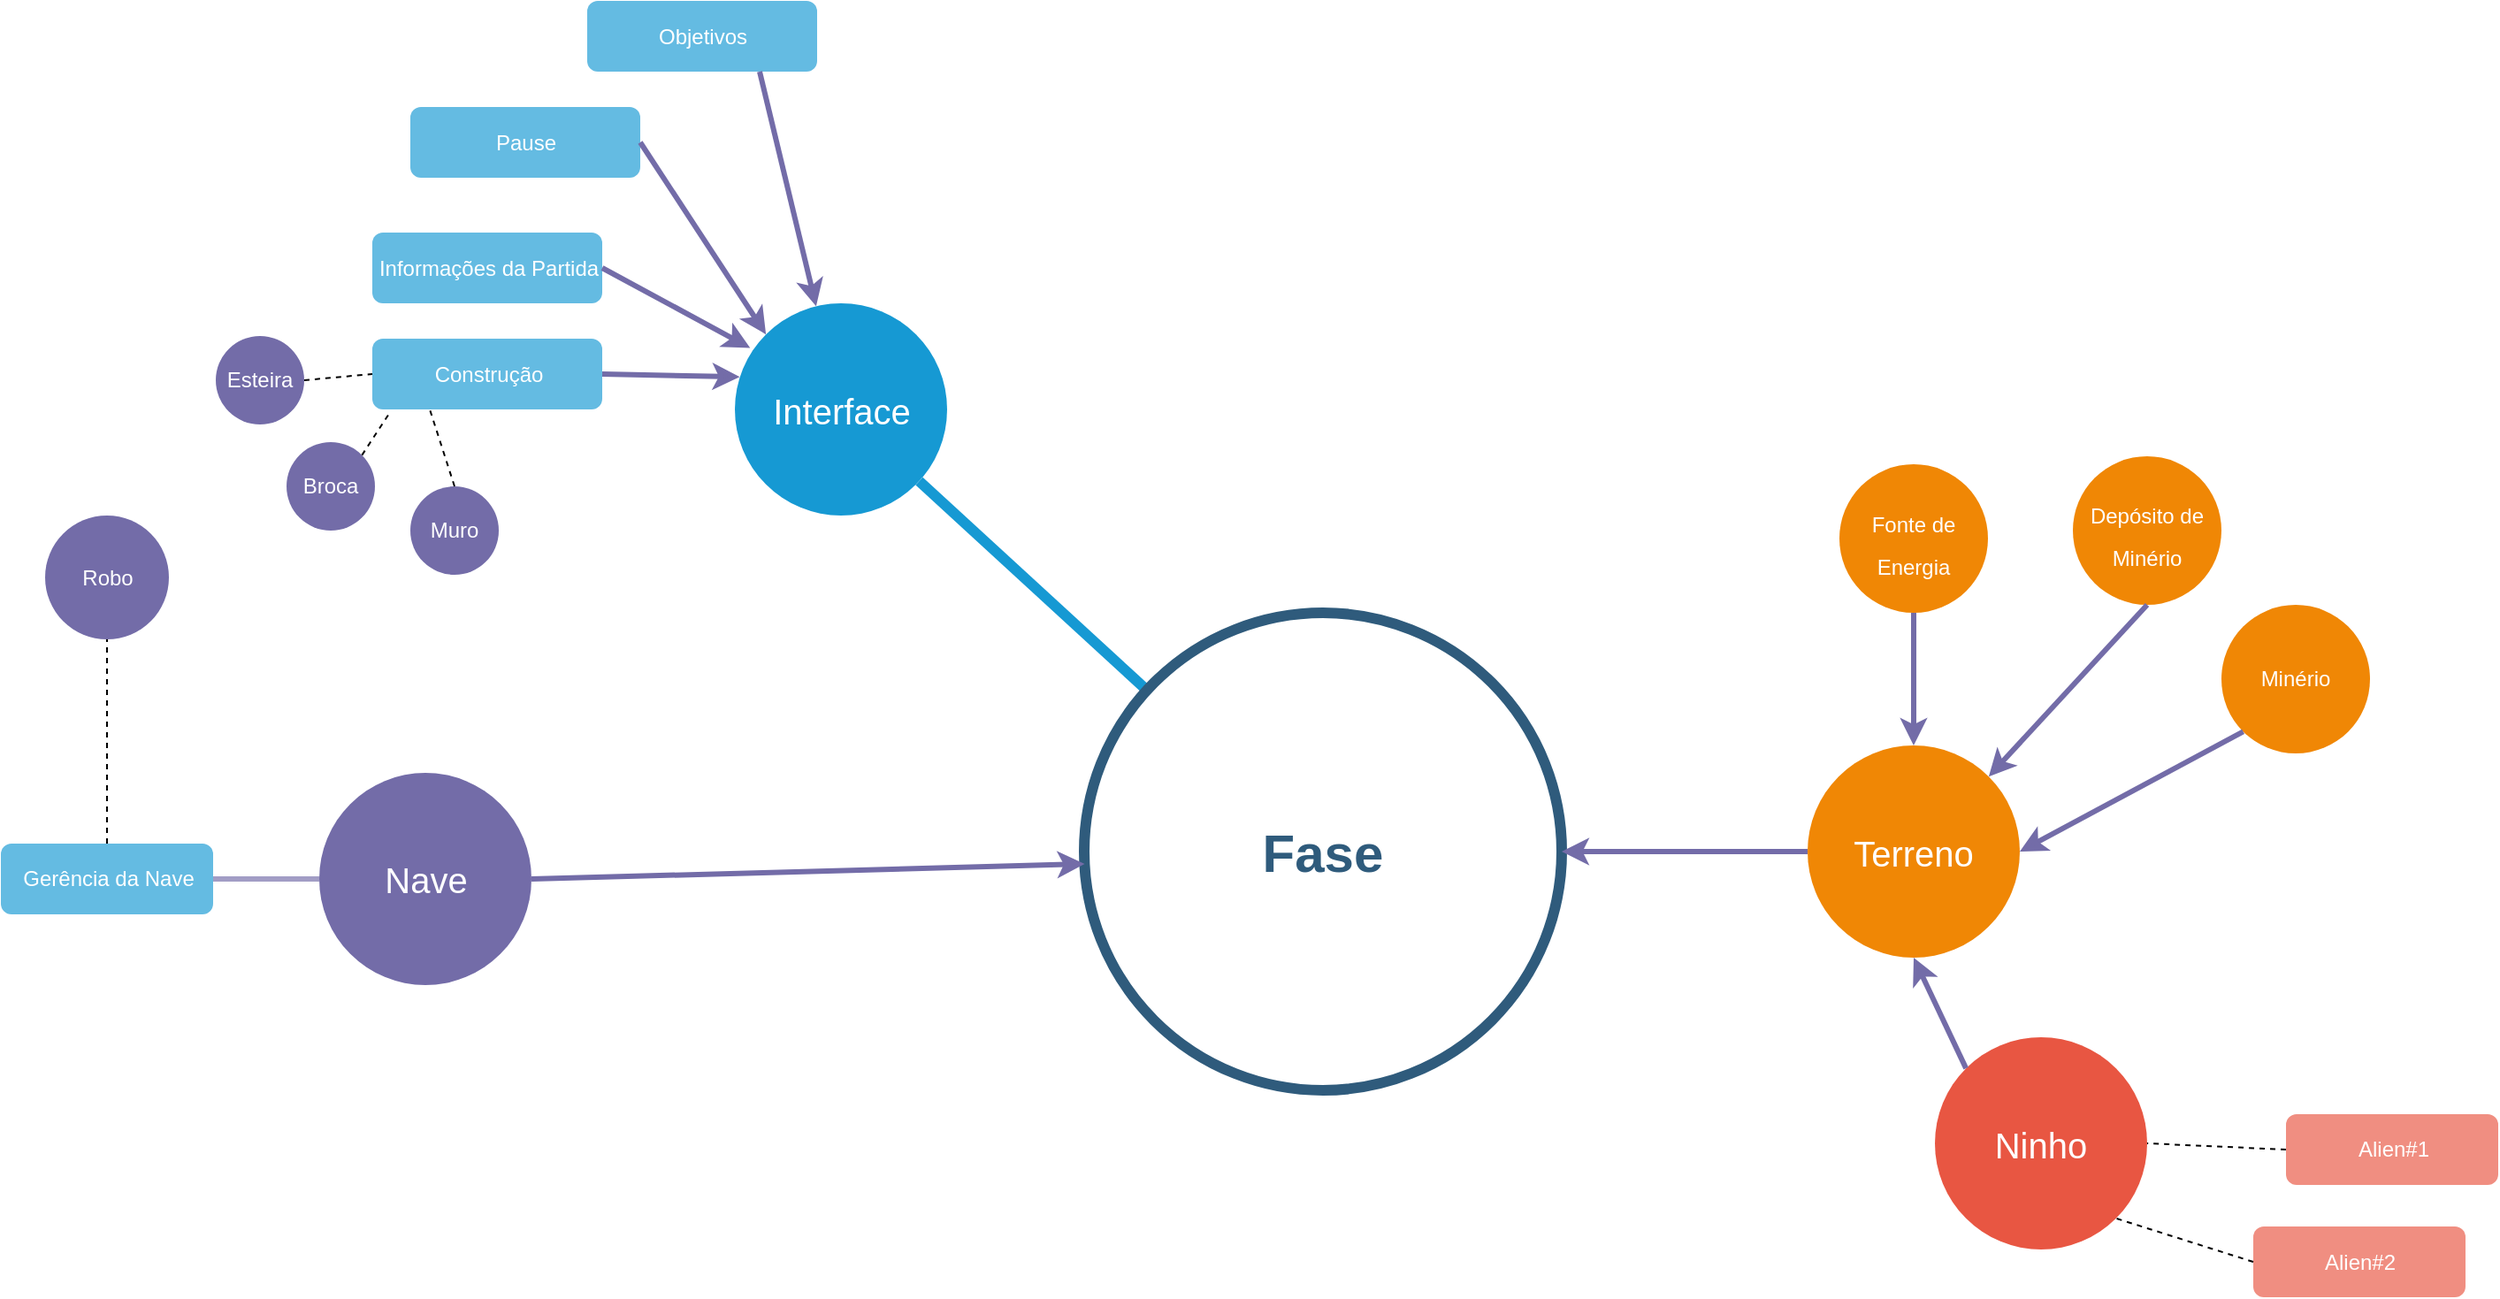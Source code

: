 <mxfile version="11.1.4" type="device"><diagram id="6a731a19-8d31-9384-78a2-239565b7b9f0" name="Page-1"><mxGraphModel dx="1392" dy="865" grid="1" gridSize="10" guides="1" tooltips="1" connect="1" arrows="1" fold="1" page="1" pageScale="1" pageWidth="1169" pageHeight="827" background="#ffffff" math="0" shadow="0"><root><mxCell id="0"/><mxCell id="1" parent="0"/><mxCell id="1350" value="Interface" style="ellipse;whiteSpace=wrap;html=1;shadow=0;fontFamily=Helvetica;fontSize=20;fontColor=#FFFFFF;align=center;strokeWidth=3;fillColor=#1699D3;strokeColor=none;" parent="1" vertex="1"><mxGeometry x="763.5" y="501.5" width="120" height="120" as="geometry"/></mxCell><mxCell id="1356" value="Ninho" style="ellipse;whiteSpace=wrap;html=1;shadow=0;fontFamily=Helvetica;fontSize=20;fontColor=#FFFFFF;align=center;strokeWidth=3;fillColor=#E85642;strokeColor=none;" parent="1" vertex="1"><mxGeometry x="1442" y="916.5" width="120" height="120" as="geometry"/></mxCell><mxCell id="1359" style="endArrow=none;strokeWidth=6;strokeColor=#1699D3;html=1;" parent="1" source="1515" target="1350" edge="1"><mxGeometry relative="1" as="geometry"/></mxCell><mxCell id="1370" value="Construção" style="rounded=1;fillColor=#64BBE2;strokeColor=none;strokeWidth=3;shadow=0;html=1;fontColor=#FFFFFF;" parent="1" vertex="1"><mxGeometry x="558.5" y="521.5" width="130" height="40" as="geometry"/></mxCell><mxCell id="1371" value="Informações da Partida" style="rounded=1;fillColor=#64BBE2;strokeColor=none;strokeWidth=3;shadow=0;html=1;fontColor=#FFFFFF;" parent="1" vertex="1"><mxGeometry x="558.5" y="461.5" width="130" height="40" as="geometry"/></mxCell><mxCell id="1372" value="Pause" style="rounded=1;fillColor=#64BBE2;strokeColor=none;strokeWidth=3;shadow=0;html=1;fontColor=#FFFFFF;" parent="1" vertex="1"><mxGeometry x="580" y="390.5" width="130" height="40" as="geometry"/></mxCell><mxCell id="1498" value="Alien#1" style="rounded=1;fillColor=#f08e81;strokeColor=none;strokeWidth=3;shadow=0;html=1;fontColor=#FFFFFF;" parent="1" vertex="1"><mxGeometry x="1640.5" y="960" width="120" height="40" as="geometry"/></mxCell><mxCell id="1499" value="Alien#2" style="rounded=1;fillColor=#f08e81;strokeColor=none;strokeWidth=3;shadow=0;html=1;fontColor=#FFFFFF;" parent="1" vertex="1"><mxGeometry x="1622" y="1023.5" width="120" height="40" as="geometry"/></mxCell><mxCell id="1515" value="Fase" style="ellipse;whiteSpace=wrap;html=1;shadow=0;fontFamily=Helvetica;fontSize=30;fontColor=#2F5B7C;align=center;strokeColor=#2F5B7C;strokeWidth=6;fillColor=#FFFFFF;fontStyle=1;gradientColor=none;" parent="1" vertex="1"><mxGeometry x="961" y="676.5" width="270" height="270" as="geometry"/></mxCell><mxCell id="1516" value="Nave" style="ellipse;whiteSpace=wrap;html=1;shadow=0;fontFamily=Helvetica;fontSize=20;fontColor=#FFFFFF;align=center;strokeWidth=3;fillColor=#736ca8;strokeColor=none;" parent="1" vertex="1"><mxGeometry x="528.5" y="767" width="120" height="120" as="geometry"/></mxCell><mxCell id="1518" value="Gerência da Nave" style="rounded=1;fillColor=#64BBE2;strokeColor=none;strokeWidth=3;shadow=0;html=1;fontColor=#FFFFFF;" parent="1" vertex="1"><mxGeometry x="348.5" y="807" width="120" height="40" as="geometry"/></mxCell><mxCell id="1530" value="" style="edgeStyle=none;endArrow=none;strokeWidth=3;strokeColor=#A29DC5;html=1;" parent="1" source="1516" target="1518" edge="1"><mxGeometry x="-1498" y="-303.5" width="100" height="100" as="geometry"><mxPoint x="-1498" y="-203.5" as="sourcePoint"/><mxPoint x="-1398" y="-303.5" as="targetPoint"/></mxGeometry></mxCell><mxCell id="Z7HMLS70Rdh6qCjdbLlJ-1542" value="Minério" style="ellipse;whiteSpace=wrap;html=1;shadow=0;fontFamily=Helvetica;fontSize=12;fontColor=#FFFFFF;align=center;strokeWidth=3;fillColor=#F08705;strokeColor=none;" vertex="1" parent="1"><mxGeometry x="1604" y="672" width="84" height="84" as="geometry"/></mxCell><mxCell id="Z7HMLS70Rdh6qCjdbLlJ-1553" value="Robo" style="ellipse;whiteSpace=wrap;html=1;shadow=0;fontFamily=Helvetica;fontSize=12;fontColor=#FFFFFF;align=center;strokeWidth=3;fillColor=#736ca8;strokeColor=none;" vertex="1" parent="1"><mxGeometry x="373.5" y="621.5" width="70" height="70" as="geometry"/></mxCell><mxCell id="Z7HMLS70Rdh6qCjdbLlJ-1554" value="Esteira" style="ellipse;whiteSpace=wrap;html=1;shadow=0;fontFamily=Helvetica;fontSize=12;fontColor=#FFFFFF;align=center;strokeWidth=3;fillColor=#736ca8;strokeColor=none;" vertex="1" parent="1"><mxGeometry x="470" y="520" width="50" height="50" as="geometry"/></mxCell><mxCell id="Z7HMLS70Rdh6qCjdbLlJ-1556" value="Broca" style="ellipse;whiteSpace=wrap;html=1;shadow=0;fontFamily=Helvetica;fontSize=12;fontColor=#FFFFFF;align=center;strokeWidth=3;fillColor=#736ca8;strokeColor=none;" vertex="1" parent="1"><mxGeometry x="510" y="580" width="50" height="50" as="geometry"/></mxCell><mxCell id="Z7HMLS70Rdh6qCjdbLlJ-1557" value="Muro" style="ellipse;whiteSpace=wrap;html=1;shadow=0;fontFamily=Helvetica;fontSize=12;fontColor=#FFFFFF;align=center;strokeWidth=3;fillColor=#736ca8;strokeColor=none;" vertex="1" parent="1"><mxGeometry x="580" y="605" width="50" height="50" as="geometry"/></mxCell><mxCell id="Z7HMLS70Rdh6qCjdbLlJ-1559" value="" style="endArrow=none;dashed=1;html=1;fontSize=12;exitX=1;exitY=0.5;exitDx=0;exitDy=0;entryX=0;entryY=0.5;entryDx=0;entryDy=0;" edge="1" parent="1" source="Z7HMLS70Rdh6qCjdbLlJ-1554" target="1370"><mxGeometry width="50" height="50" relative="1" as="geometry"><mxPoint x="520" y="570" as="sourcePoint"/><mxPoint x="570" y="520" as="targetPoint"/></mxGeometry></mxCell><mxCell id="Z7HMLS70Rdh6qCjdbLlJ-1560" value="" style="endArrow=none;dashed=1;html=1;fontSize=12;exitX=1;exitY=0;exitDx=0;exitDy=0;entryX=0.079;entryY=1.03;entryDx=0;entryDy=0;entryPerimeter=0;" edge="1" parent="1" source="Z7HMLS70Rdh6qCjdbLlJ-1556" target="1370"><mxGeometry width="50" height="50" relative="1" as="geometry"><mxPoint x="530.0" y="555" as="sourcePoint"/><mxPoint x="590" y="580" as="targetPoint"/></mxGeometry></mxCell><mxCell id="Z7HMLS70Rdh6qCjdbLlJ-1561" value="" style="endArrow=none;dashed=1;html=1;fontSize=12;exitX=0.5;exitY=0;exitDx=0;exitDy=0;entryX=0.25;entryY=1;entryDx=0;entryDy=0;" edge="1" parent="1" source="Z7HMLS70Rdh6qCjdbLlJ-1557" target="1370"><mxGeometry width="50" height="50" relative="1" as="geometry"><mxPoint x="562.678" y="597.322" as="sourcePoint"/><mxPoint x="578.77" y="572.7" as="targetPoint"/></mxGeometry></mxCell><mxCell id="Z7HMLS70Rdh6qCjdbLlJ-1562" value="" style="endArrow=none;dashed=1;html=1;fontSize=12;exitX=0.5;exitY=0;exitDx=0;exitDy=0;entryX=0.5;entryY=1;entryDx=0;entryDy=0;" edge="1" parent="1" source="1518" target="Z7HMLS70Rdh6qCjdbLlJ-1553"><mxGeometry width="50" height="50" relative="1" as="geometry"><mxPoint x="562.678" y="597.322" as="sourcePoint"/><mxPoint x="578.77" y="572.7" as="targetPoint"/></mxGeometry></mxCell><mxCell id="Z7HMLS70Rdh6qCjdbLlJ-1567" value="" style="endArrow=classic;html=1;fontSize=12;exitX=1;exitY=0.5;exitDx=0;exitDy=0;entryX=0.001;entryY=0.526;entryDx=0;entryDy=0;strokeColor=#736CA8;strokeWidth=3;entryPerimeter=0;" edge="1" parent="1" source="1516" target="1515"><mxGeometry width="50" height="50" relative="1" as="geometry"><mxPoint x="720" y="800" as="sourcePoint"/><mxPoint x="770" y="750" as="targetPoint"/></mxGeometry></mxCell><mxCell id="Z7HMLS70Rdh6qCjdbLlJ-1568" value="Terreno" style="ellipse;whiteSpace=wrap;html=1;shadow=0;fontFamily=Helvetica;fontSize=20;fontColor=#FFFFFF;align=center;strokeWidth=3;fillColor=#F08705;strokeColor=none;" vertex="1" parent="1"><mxGeometry x="1370" y="751.5" width="120" height="120" as="geometry"/></mxCell><mxCell id="Z7HMLS70Rdh6qCjdbLlJ-1569" value="&lt;font style=&quot;font-size: 12px&quot;&gt;Depósito de Minério&lt;/font&gt;" style="ellipse;whiteSpace=wrap;html=1;shadow=0;fontFamily=Helvetica;fontSize=20;fontColor=#FFFFFF;align=center;strokeWidth=3;fillColor=#F08705;strokeColor=none;" vertex="1" parent="1"><mxGeometry x="1520" y="588" width="84" height="84" as="geometry"/></mxCell><mxCell id="Z7HMLS70Rdh6qCjdbLlJ-1570" value="&lt;font style=&quot;font-size: 12px&quot;&gt;Fonte de Energia&lt;/font&gt;" style="ellipse;whiteSpace=wrap;html=1;shadow=0;fontFamily=Helvetica;fontSize=20;fontColor=#FFFFFF;align=center;strokeWidth=3;fillColor=#F08705;strokeColor=none;" vertex="1" parent="1"><mxGeometry x="1388" y="592.5" width="84" height="84" as="geometry"/></mxCell><mxCell id="Z7HMLS70Rdh6qCjdbLlJ-1571" value="" style="endArrow=classic;html=1;strokeColor=#736CA8;strokeWidth=3;fontSize=12;exitX=0.5;exitY=1;exitDx=0;exitDy=0;entryX=0.5;entryY=0;entryDx=0;entryDy=0;" edge="1" parent="1" source="Z7HMLS70Rdh6qCjdbLlJ-1570" target="Z7HMLS70Rdh6qCjdbLlJ-1568"><mxGeometry width="50" height="50" relative="1" as="geometry"><mxPoint x="1430" y="710" as="sourcePoint"/><mxPoint x="1480" y="660" as="targetPoint"/></mxGeometry></mxCell><mxCell id="Z7HMLS70Rdh6qCjdbLlJ-1572" value="" style="endArrow=classic;html=1;strokeColor=#736CA8;strokeWidth=3;fontSize=12;exitX=0.5;exitY=1;exitDx=0;exitDy=0;entryX=1;entryY=0;entryDx=0;entryDy=0;" edge="1" parent="1" source="Z7HMLS70Rdh6qCjdbLlJ-1569" target="Z7HMLS70Rdh6qCjdbLlJ-1568"><mxGeometry width="50" height="50" relative="1" as="geometry"><mxPoint x="1440" y="686.5" as="sourcePoint"/><mxPoint x="1440" y="757" as="targetPoint"/></mxGeometry></mxCell><mxCell id="Z7HMLS70Rdh6qCjdbLlJ-1573" value="" style="endArrow=classic;html=1;strokeColor=#736CA8;strokeWidth=3;fontSize=12;exitX=0;exitY=0.5;exitDx=0;exitDy=0;entryX=1;entryY=0.5;entryDx=0;entryDy=0;" edge="1" parent="1" source="Z7HMLS70Rdh6qCjdbLlJ-1568" target="1515"><mxGeometry width="50" height="50" relative="1" as="geometry"><mxPoint x="1450" y="696.5" as="sourcePoint"/><mxPoint x="1450" y="767" as="targetPoint"/></mxGeometry></mxCell><mxCell id="Z7HMLS70Rdh6qCjdbLlJ-1574" value="" style="endArrow=classic;html=1;strokeColor=#736CA8;strokeWidth=3;fontSize=12;exitX=0;exitY=0;exitDx=0;exitDy=0;entryX=0.5;entryY=1;entryDx=0;entryDy=0;" edge="1" parent="1" source="1356" target="Z7HMLS70Rdh6qCjdbLlJ-1568"><mxGeometry width="50" height="50" relative="1" as="geometry"><mxPoint x="1460" y="706.5" as="sourcePoint"/><mxPoint x="1460" y="777" as="targetPoint"/></mxGeometry></mxCell><mxCell id="Z7HMLS70Rdh6qCjdbLlJ-1575" value="" style="endArrow=classic;html=1;strokeColor=#736CA8;strokeWidth=3;fontSize=12;exitX=0;exitY=1;exitDx=0;exitDy=0;entryX=1;entryY=0.5;entryDx=0;entryDy=0;" edge="1" parent="1" source="Z7HMLS70Rdh6qCjdbLlJ-1542" target="Z7HMLS70Rdh6qCjdbLlJ-1568"><mxGeometry width="50" height="50" relative="1" as="geometry"><mxPoint x="1572.0" y="682" as="sourcePoint"/><mxPoint x="1482.426" y="774.574" as="targetPoint"/></mxGeometry></mxCell><mxCell id="Z7HMLS70Rdh6qCjdbLlJ-1576" value="Objetivos" style="rounded=1;fillColor=#64BBE2;strokeColor=none;strokeWidth=3;shadow=0;html=1;fontColor=#FFFFFF;" vertex="1" parent="1"><mxGeometry x="680" y="330.5" width="130" height="40" as="geometry"/></mxCell><mxCell id="Z7HMLS70Rdh6qCjdbLlJ-1577" value="" style="endArrow=classic;html=1;strokeColor=#736CA8;strokeWidth=3;fontSize=12;exitX=1;exitY=0.5;exitDx=0;exitDy=0;entryX=0.023;entryY=0.347;entryDx=0;entryDy=0;entryPerimeter=0;" edge="1" parent="1" source="1370" target="1350"><mxGeometry width="50" height="50" relative="1" as="geometry"><mxPoint x="680" y="617.5" as="sourcePoint"/><mxPoint x="760" y="550" as="targetPoint"/></mxGeometry></mxCell><mxCell id="Z7HMLS70Rdh6qCjdbLlJ-1578" value="" style="endArrow=classic;html=1;strokeColor=#736CA8;strokeWidth=3;fontSize=12;exitX=1;exitY=0.5;exitDx=0;exitDy=0;entryX=0.072;entryY=0.21;entryDx=0;entryDy=0;entryPerimeter=0;" edge="1" parent="1" source="1371" target="1350"><mxGeometry width="50" height="50" relative="1" as="geometry"><mxPoint x="698.5" y="551.5" as="sourcePoint"/><mxPoint x="770" y="560" as="targetPoint"/></mxGeometry></mxCell><mxCell id="Z7HMLS70Rdh6qCjdbLlJ-1579" value="" style="endArrow=classic;html=1;strokeColor=#736CA8;strokeWidth=3;fontSize=12;exitX=1;exitY=0.5;exitDx=0;exitDy=0;entryX=0;entryY=0;entryDx=0;entryDy=0;" edge="1" parent="1" source="1372" target="1350"><mxGeometry width="50" height="50" relative="1" as="geometry"><mxPoint x="698.5" y="491.5" as="sourcePoint"/><mxPoint x="791.074" y="529.074" as="targetPoint"/></mxGeometry></mxCell><mxCell id="Z7HMLS70Rdh6qCjdbLlJ-1580" value="" style="endArrow=classic;html=1;strokeColor=#736CA8;strokeWidth=3;fontSize=12;exitX=0.75;exitY=1;exitDx=0;exitDy=0;" edge="1" parent="1" source="Z7HMLS70Rdh6qCjdbLlJ-1576" target="1350"><mxGeometry width="50" height="50" relative="1" as="geometry"><mxPoint x="720" y="420.5" as="sourcePoint"/><mxPoint x="812.74" y="516.66" as="targetPoint"/></mxGeometry></mxCell><mxCell id="Z7HMLS70Rdh6qCjdbLlJ-1581" value="" style="endArrow=none;dashed=1;html=1;fontSize=12;entryX=1;entryY=0.5;entryDx=0;entryDy=0;exitX=0;exitY=0.5;exitDx=0;exitDy=0;" edge="1" parent="1" source="1498" target="1356"><mxGeometry width="50" height="50" relative="1" as="geometry"><mxPoint x="750" y="650" as="sourcePoint"/><mxPoint x="578.77" y="572.7" as="targetPoint"/></mxGeometry></mxCell><mxCell id="Z7HMLS70Rdh6qCjdbLlJ-1582" value="" style="endArrow=none;dashed=1;html=1;fontSize=12;entryX=1;entryY=1;entryDx=0;entryDy=0;exitX=0;exitY=0.5;exitDx=0;exitDy=0;" edge="1" parent="1" source="1499" target="1356"><mxGeometry width="50" height="50" relative="1" as="geometry"><mxPoint x="1650.5" y="990" as="sourcePoint"/><mxPoint x="1572.0" y="986.5" as="targetPoint"/></mxGeometry></mxCell></root></mxGraphModel></diagram></mxfile>